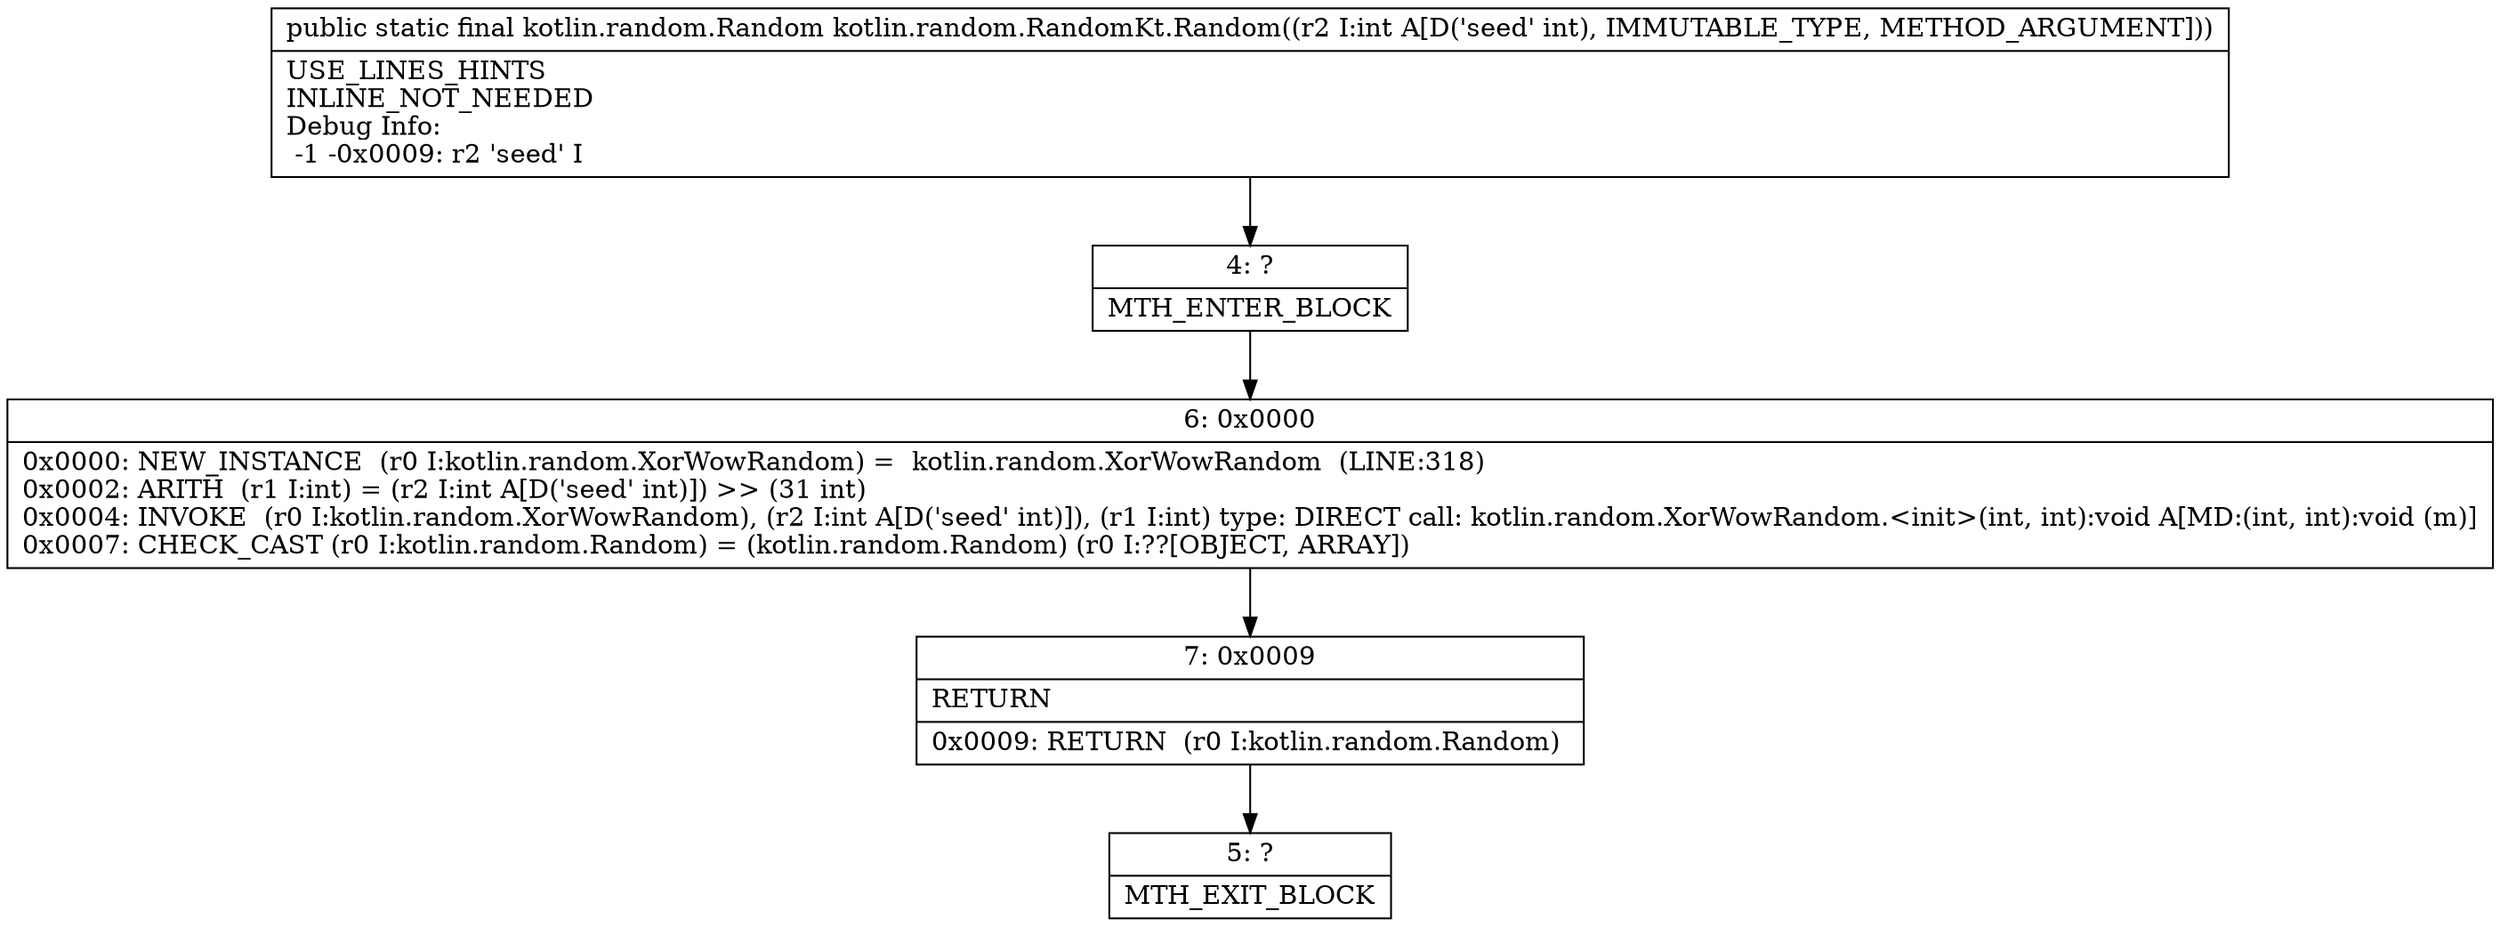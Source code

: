 digraph "CFG forkotlin.random.RandomKt.Random(I)Lkotlin\/random\/Random;" {
Node_4 [shape=record,label="{4\:\ ?|MTH_ENTER_BLOCK\l}"];
Node_6 [shape=record,label="{6\:\ 0x0000|0x0000: NEW_INSTANCE  (r0 I:kotlin.random.XorWowRandom) =  kotlin.random.XorWowRandom  (LINE:318)\l0x0002: ARITH  (r1 I:int) = (r2 I:int A[D('seed' int)]) \>\> (31 int) \l0x0004: INVOKE  (r0 I:kotlin.random.XorWowRandom), (r2 I:int A[D('seed' int)]), (r1 I:int) type: DIRECT call: kotlin.random.XorWowRandom.\<init\>(int, int):void A[MD:(int, int):void (m)]\l0x0007: CHECK_CAST (r0 I:kotlin.random.Random) = (kotlin.random.Random) (r0 I:??[OBJECT, ARRAY]) \l}"];
Node_7 [shape=record,label="{7\:\ 0x0009|RETURN\l|0x0009: RETURN  (r0 I:kotlin.random.Random) \l}"];
Node_5 [shape=record,label="{5\:\ ?|MTH_EXIT_BLOCK\l}"];
MethodNode[shape=record,label="{public static final kotlin.random.Random kotlin.random.RandomKt.Random((r2 I:int A[D('seed' int), IMMUTABLE_TYPE, METHOD_ARGUMENT]))  | USE_LINES_HINTS\lINLINE_NOT_NEEDED\lDebug Info:\l  \-1 \-0x0009: r2 'seed' I\l}"];
MethodNode -> Node_4;Node_4 -> Node_6;
Node_6 -> Node_7;
Node_7 -> Node_5;
}

